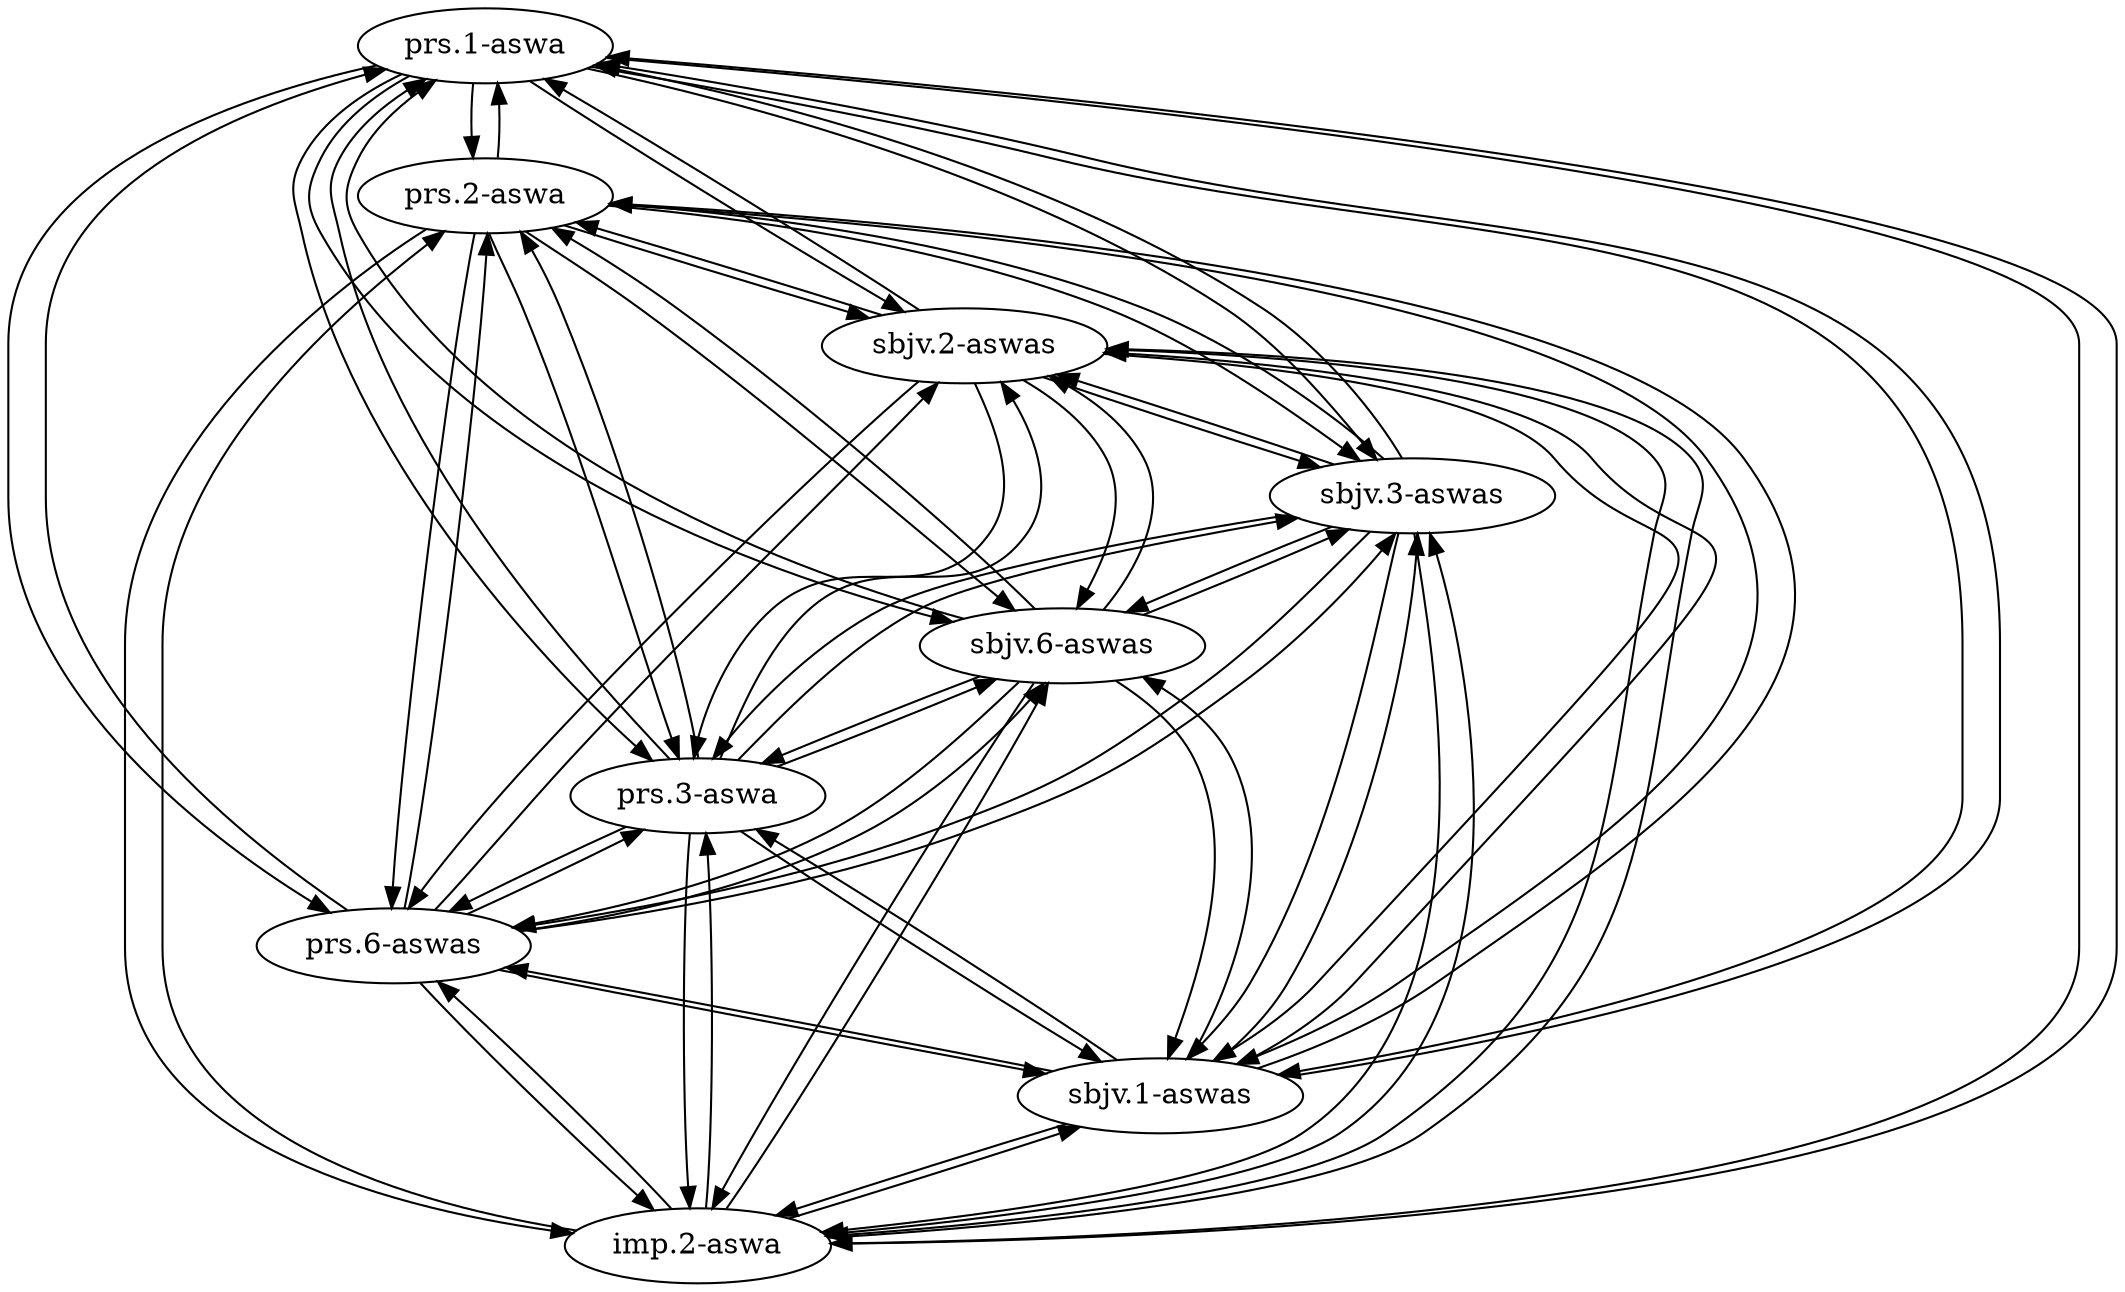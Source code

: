 strict digraph G {
"prs.1-aswa" [weight="1.0"];
"prs.2-aswa" [weight="1.0"];
"imp.2-aswa" [weight="1.0"];
"sbjv.1-aswas" [weight="0.16"];
"prs.6-aswas" [weight="0.16"];
"prs.3-aswa" [weight="1.0"];
"sbjv.6-aswas" [weight="0.16"];
"sbjv.3-aswas" [weight="0.16"];
"sbjv.2-aswas" [weight="0.16"];
"prs.1-aswa" -> "sbjv.1-aswas"  [weight="0.0256"];
"prs.1-aswa" -> "imp.2-aswa"  [weight="1.0"];
"prs.1-aswa" -> "prs.2-aswa"  [weight="1.0"];
"prs.1-aswa" -> "prs.6-aswas"  [weight="0.0256"];
"prs.1-aswa" -> "prs.3-aswa"  [weight="1.0"];
"prs.1-aswa" -> "sbjv.6-aswas"  [weight="0.0256"];
"prs.1-aswa" -> "sbjv.3-aswas"  [weight="0.0256"];
"prs.1-aswa" -> "sbjv.2-aswas"  [weight="0.0256"];
"prs.2-aswa" -> "prs.1-aswa"  [weight="1.0"];
"prs.2-aswa" -> "sbjv.1-aswas"  [weight="0.0256"];
"prs.2-aswa" -> "imp.2-aswa"  [weight="1.0"];
"prs.2-aswa" -> "prs.6-aswas"  [weight="0.0256"];
"prs.2-aswa" -> "prs.3-aswa"  [weight="1.0"];
"prs.2-aswa" -> "sbjv.6-aswas"  [weight="0.0256"];
"prs.2-aswa" -> "sbjv.3-aswas"  [weight="0.0256"];
"prs.2-aswa" -> "sbjv.2-aswas"  [weight="0.0256"];
"imp.2-aswa" -> "prs.1-aswa"  [weight="1.0"];
"imp.2-aswa" -> "sbjv.1-aswas"  [weight="0.0256"];
"imp.2-aswa" -> "prs.2-aswa"  [weight="1.0"];
"imp.2-aswa" -> "prs.6-aswas"  [weight="0.0256"];
"imp.2-aswa" -> "prs.3-aswa"  [weight="1.0"];
"imp.2-aswa" -> "sbjv.6-aswas"  [weight="0.0256"];
"imp.2-aswa" -> "sbjv.3-aswas"  [weight="0.0256"];
"imp.2-aswa" -> "sbjv.2-aswas"  [weight="0.0256"];
"sbjv.1-aswas" -> "prs.1-aswa"  [weight="0.66"];
"sbjv.1-aswas" -> "prs.2-aswa"  [weight="0.66"];
"sbjv.1-aswas" -> "imp.2-aswa"  [weight="0.66"];
"sbjv.1-aswas" -> "prs.6-aswas"  [weight="0.16"];
"sbjv.1-aswas" -> "prs.3-aswa"  [weight="0.66"];
"sbjv.1-aswas" -> "sbjv.6-aswas"  [weight="0.16"];
"sbjv.1-aswas" -> "sbjv.3-aswas"  [weight="0.16"];
"sbjv.1-aswas" -> "sbjv.2-aswas"  [weight="0.16"];
"prs.6-aswas" -> "prs.1-aswa"  [weight="0.66"];
"prs.6-aswas" -> "prs.2-aswa"  [weight="0.66"];
"prs.6-aswas" -> "imp.2-aswa"  [weight="0.66"];
"prs.6-aswas" -> "sbjv.1-aswas"  [weight="0.16"];
"prs.6-aswas" -> "prs.3-aswa"  [weight="0.66"];
"prs.6-aswas" -> "sbjv.6-aswas"  [weight="0.16"];
"prs.6-aswas" -> "sbjv.3-aswas"  [weight="0.16"];
"prs.6-aswas" -> "sbjv.2-aswas"  [weight="0.16"];
"prs.3-aswa" -> "prs.1-aswa"  [weight="1.0"];
"prs.3-aswa" -> "sbjv.1-aswas"  [weight="0.0256"];
"prs.3-aswa" -> "imp.2-aswa"  [weight="1.0"];
"prs.3-aswa" -> "prs.2-aswa"  [weight="1.0"];
"prs.3-aswa" -> "prs.6-aswas"  [weight="0.0256"];
"prs.3-aswa" -> "sbjv.6-aswas"  [weight="0.0256"];
"prs.3-aswa" -> "sbjv.3-aswas"  [weight="0.0256"];
"prs.3-aswa" -> "sbjv.2-aswas"  [weight="0.0256"];
"sbjv.6-aswas" -> "prs.1-aswa"  [weight="0.66"];
"sbjv.6-aswas" -> "prs.2-aswa"  [weight="0.66"];
"sbjv.6-aswas" -> "imp.2-aswa"  [weight="0.66"];
"sbjv.6-aswas" -> "sbjv.1-aswas"  [weight="0.16"];
"sbjv.6-aswas" -> "prs.6-aswas"  [weight="0.16"];
"sbjv.6-aswas" -> "prs.3-aswa"  [weight="0.66"];
"sbjv.6-aswas" -> "sbjv.3-aswas"  [weight="0.16"];
"sbjv.6-aswas" -> "sbjv.2-aswas"  [weight="0.16"];
"sbjv.3-aswas" -> "prs.1-aswa"  [weight="0.66"];
"sbjv.3-aswas" -> "prs.2-aswa"  [weight="0.66"];
"sbjv.3-aswas" -> "imp.2-aswa"  [weight="0.66"];
"sbjv.3-aswas" -> "sbjv.1-aswas"  [weight="0.16"];
"sbjv.3-aswas" -> "prs.6-aswas"  [weight="0.16"];
"sbjv.3-aswas" -> "prs.3-aswa"  [weight="0.66"];
"sbjv.3-aswas" -> "sbjv.6-aswas"  [weight="0.16"];
"sbjv.3-aswas" -> "sbjv.2-aswas"  [weight="0.16"];
"sbjv.2-aswas" -> "prs.1-aswa"  [weight="0.66"];
"sbjv.2-aswas" -> "prs.2-aswa"  [weight="0.66"];
"sbjv.2-aswas" -> "imp.2-aswa"  [weight="0.66"];
"sbjv.2-aswas" -> "sbjv.1-aswas"  [weight="0.16"];
"sbjv.2-aswas" -> "prs.6-aswas"  [weight="0.16"];
"sbjv.2-aswas" -> "prs.3-aswa"  [weight="0.66"];
"sbjv.2-aswas" -> "sbjv.6-aswas"  [weight="0.16"];
"sbjv.2-aswas" -> "sbjv.3-aswas"  [weight="0.16"];
}
